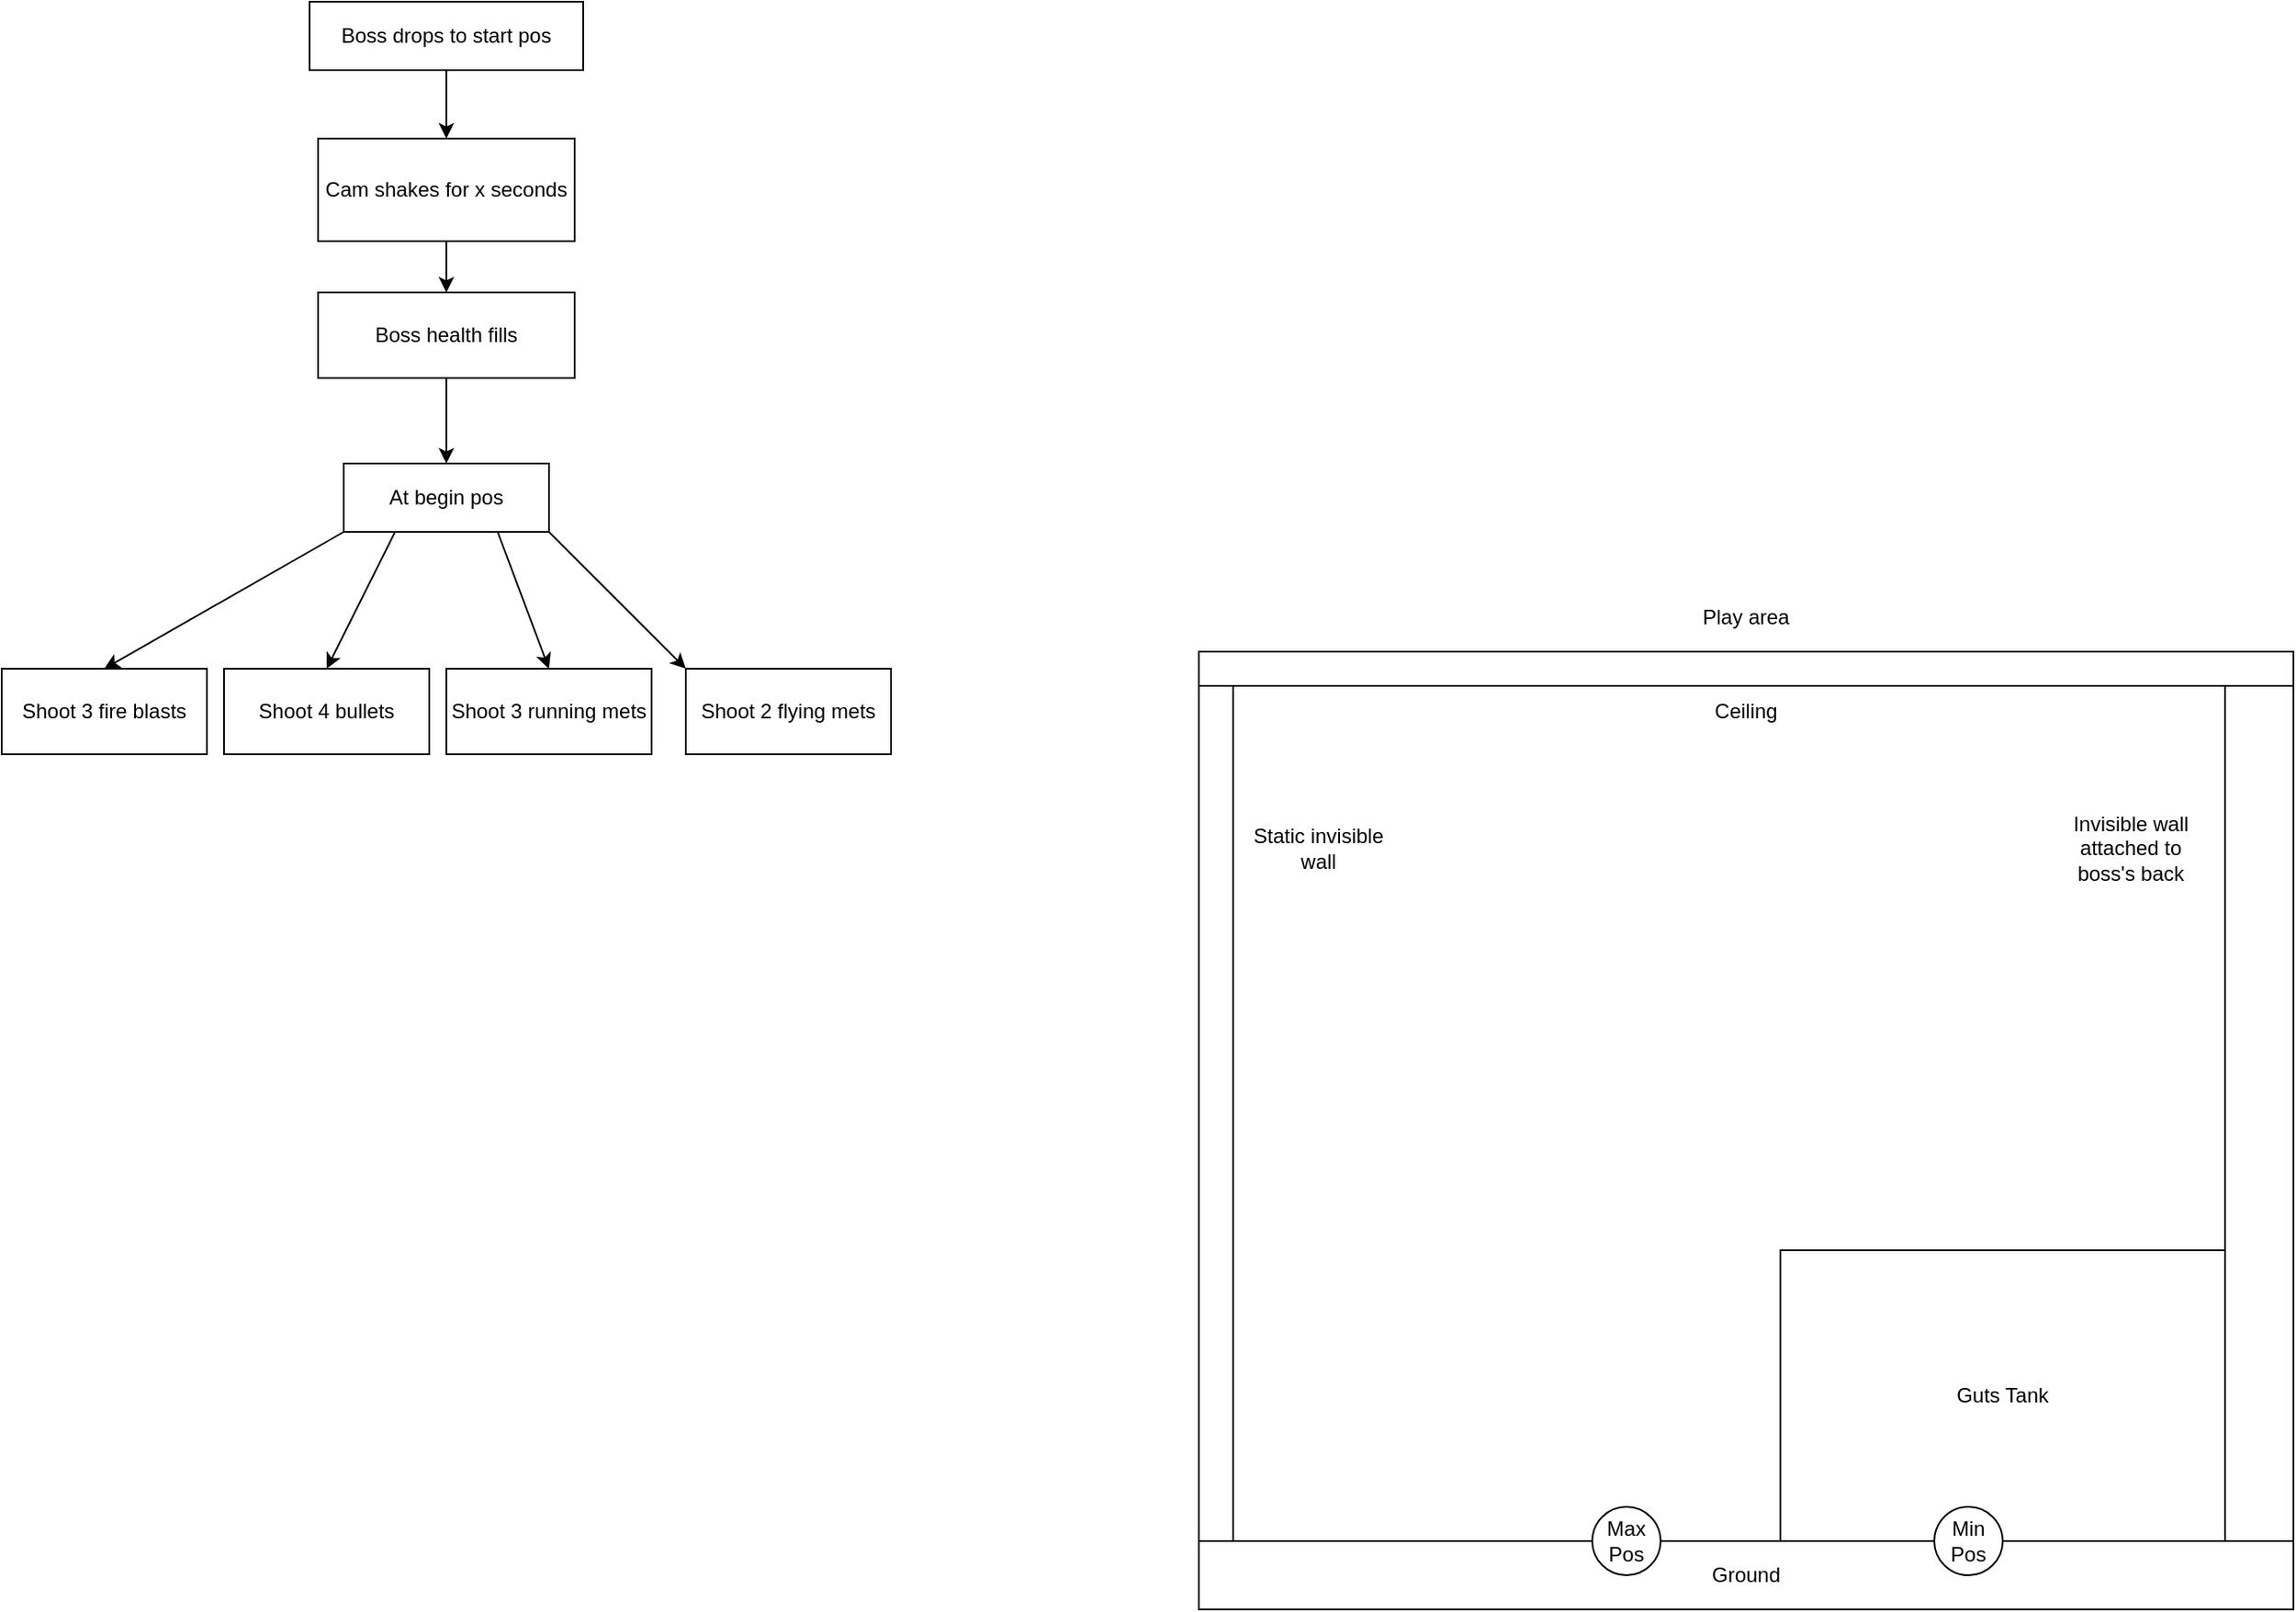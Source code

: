 <mxfile version="24.7.17">
  <diagram id="C5RBs43oDa-KdzZeNtuy" name="Page-1">
    <mxGraphModel dx="1114" dy="2007" grid="1" gridSize="10" guides="1" tooltips="1" connect="1" arrows="1" fold="1" page="1" pageScale="1" pageWidth="827" pageHeight="1169" math="0" shadow="0">
      <root>
        <mxCell id="WIyWlLk6GJQsqaUBKTNV-0" />
        <mxCell id="WIyWlLk6GJQsqaUBKTNV-1" parent="WIyWlLk6GJQsqaUBKTNV-0" />
        <mxCell id="16DGvtkIrXTCnWnW5mJ5-0" value="At begin pos" style="rounded=0;whiteSpace=wrap;html=1;" parent="WIyWlLk6GJQsqaUBKTNV-1" vertex="1">
          <mxGeometry x="480" y="40" width="120" height="40" as="geometry" />
        </mxCell>
        <mxCell id="16DGvtkIrXTCnWnW5mJ5-18" value="" style="rounded=0;whiteSpace=wrap;html=1;" parent="WIyWlLk6GJQsqaUBKTNV-1" vertex="1">
          <mxGeometry x="980" y="150" width="640" height="560" as="geometry" />
        </mxCell>
        <mxCell id="16DGvtkIrXTCnWnW5mJ5-19" value="" style="rounded=0;whiteSpace=wrap;html=1;" parent="WIyWlLk6GJQsqaUBKTNV-1" vertex="1">
          <mxGeometry x="1580" y="150" width="40" height="560" as="geometry" />
        </mxCell>
        <mxCell id="16DGvtkIrXTCnWnW5mJ5-20" value="Ground" style="rounded=0;whiteSpace=wrap;html=1;" parent="WIyWlLk6GJQsqaUBKTNV-1" vertex="1">
          <mxGeometry x="980" y="670" width="640" height="40" as="geometry" />
        </mxCell>
        <mxCell id="16DGvtkIrXTCnWnW5mJ5-21" value="Play area" style="text;html=1;strokeColor=none;fillColor=none;align=center;verticalAlign=middle;whiteSpace=wrap;rounded=0;" parent="WIyWlLk6GJQsqaUBKTNV-1" vertex="1">
          <mxGeometry x="1175" y="110" width="250" height="40" as="geometry" />
        </mxCell>
        <mxCell id="16DGvtkIrXTCnWnW5mJ5-22" value="" style="rounded=0;whiteSpace=wrap;html=1;" parent="WIyWlLk6GJQsqaUBKTNV-1" vertex="1">
          <mxGeometry x="980" y="150" width="20" height="520" as="geometry" />
        </mxCell>
        <mxCell id="16DGvtkIrXTCnWnW5mJ5-23" value="" style="rounded=0;whiteSpace=wrap;html=1;" parent="WIyWlLk6GJQsqaUBKTNV-1" vertex="1">
          <mxGeometry x="980" y="150" width="640" height="20" as="geometry" />
        </mxCell>
        <mxCell id="16DGvtkIrXTCnWnW5mJ5-24" value="Static invisible wall" style="text;html=1;strokeColor=none;fillColor=none;align=center;verticalAlign=middle;whiteSpace=wrap;rounded=0;" parent="WIyWlLk6GJQsqaUBKTNV-1" vertex="1">
          <mxGeometry x="1010" y="250" width="80" height="30" as="geometry" />
        </mxCell>
        <mxCell id="16DGvtkIrXTCnWnW5mJ5-25" value="Ceiling" style="text;html=1;strokeColor=none;fillColor=none;align=center;verticalAlign=middle;whiteSpace=wrap;rounded=0;" parent="WIyWlLk6GJQsqaUBKTNV-1" vertex="1">
          <mxGeometry x="1270" y="170" width="60" height="30" as="geometry" />
        </mxCell>
        <mxCell id="16DGvtkIrXTCnWnW5mJ5-27" value="Invisible wall attached to boss&#39;s back" style="text;html=1;strokeColor=none;fillColor=none;align=center;verticalAlign=middle;whiteSpace=wrap;rounded=0;" parent="WIyWlLk6GJQsqaUBKTNV-1" vertex="1">
          <mxGeometry x="1480" y="250" width="90" height="30" as="geometry" />
        </mxCell>
        <mxCell id="16DGvtkIrXTCnWnW5mJ5-28" value="Guts Tank" style="rounded=0;whiteSpace=wrap;html=1;" parent="WIyWlLk6GJQsqaUBKTNV-1" vertex="1">
          <mxGeometry x="1320" y="500" width="260" height="170" as="geometry" />
        </mxCell>
        <mxCell id="16DGvtkIrXTCnWnW5mJ5-29" value="Max Pos" style="ellipse;whiteSpace=wrap;html=1;aspect=fixed;" parent="WIyWlLk6GJQsqaUBKTNV-1" vertex="1">
          <mxGeometry x="1210" y="650" width="40" height="40" as="geometry" />
        </mxCell>
        <mxCell id="16DGvtkIrXTCnWnW5mJ5-30" value="Min Pos" style="ellipse;whiteSpace=wrap;html=1;aspect=fixed;" parent="WIyWlLk6GJQsqaUBKTNV-1" vertex="1">
          <mxGeometry x="1410" y="650" width="40" height="40" as="geometry" />
        </mxCell>
        <mxCell id="16DGvtkIrXTCnWnW5mJ5-31" value="Shoot 3 fire blasts" style="rounded=0;whiteSpace=wrap;html=1;" parent="WIyWlLk6GJQsqaUBKTNV-1" vertex="1">
          <mxGeometry x="280" y="160" width="120" height="50" as="geometry" />
        </mxCell>
        <mxCell id="16DGvtkIrXTCnWnW5mJ5-32" value="" style="endArrow=classic;html=1;rounded=0;entryX=0.5;entryY=0;entryDx=0;entryDy=0;exitX=0;exitY=1;exitDx=0;exitDy=0;" parent="WIyWlLk6GJQsqaUBKTNV-1" source="16DGvtkIrXTCnWnW5mJ5-0" target="16DGvtkIrXTCnWnW5mJ5-31" edge="1">
          <mxGeometry width="50" height="50" relative="1" as="geometry">
            <mxPoint x="540" y="80" as="sourcePoint" />
            <mxPoint x="590" y="30" as="targetPoint" />
          </mxGeometry>
        </mxCell>
        <mxCell id="16DGvtkIrXTCnWnW5mJ5-35" value="Shoot 3 running mets" style="rounded=0;whiteSpace=wrap;html=1;" parent="WIyWlLk6GJQsqaUBKTNV-1" vertex="1">
          <mxGeometry x="540" y="160" width="120" height="50" as="geometry" />
        </mxCell>
        <mxCell id="16DGvtkIrXTCnWnW5mJ5-36" value="Shoot 2 flying mets" style="rounded=0;whiteSpace=wrap;html=1;" parent="WIyWlLk6GJQsqaUBKTNV-1" vertex="1">
          <mxGeometry x="680" y="160" width="120" height="50" as="geometry" />
        </mxCell>
        <mxCell id="16DGvtkIrXTCnWnW5mJ5-37" value="" style="endArrow=classic;html=1;rounded=0;entryX=0.5;entryY=0;entryDx=0;entryDy=0;exitX=0.75;exitY=1;exitDx=0;exitDy=0;" parent="WIyWlLk6GJQsqaUBKTNV-1" source="16DGvtkIrXTCnWnW5mJ5-0" target="16DGvtkIrXTCnWnW5mJ5-35" edge="1">
          <mxGeometry width="50" height="50" relative="1" as="geometry">
            <mxPoint x="520" y="80" as="sourcePoint" />
            <mxPoint x="570" y="30" as="targetPoint" />
          </mxGeometry>
        </mxCell>
        <mxCell id="16DGvtkIrXTCnWnW5mJ5-39" value="" style="endArrow=classic;html=1;rounded=0;entryX=0;entryY=0;entryDx=0;entryDy=0;" parent="WIyWlLk6GJQsqaUBKTNV-1" target="16DGvtkIrXTCnWnW5mJ5-36" edge="1">
          <mxGeometry width="50" height="50" relative="1" as="geometry">
            <mxPoint x="600" y="80" as="sourcePoint" />
            <mxPoint x="650" y="30" as="targetPoint" />
          </mxGeometry>
        </mxCell>
        <mxCell id="16DGvtkIrXTCnWnW5mJ5-45" value="Shoot 4 bullets" style="rounded=0;whiteSpace=wrap;html=1;" parent="WIyWlLk6GJQsqaUBKTNV-1" vertex="1">
          <mxGeometry x="410" y="160" width="120" height="50" as="geometry" />
        </mxCell>
        <mxCell id="16DGvtkIrXTCnWnW5mJ5-47" value="" style="endArrow=classic;html=1;rounded=0;exitX=0.25;exitY=1;exitDx=0;exitDy=0;entryX=0.5;entryY=0;entryDx=0;entryDy=0;" parent="WIyWlLk6GJQsqaUBKTNV-1" source="16DGvtkIrXTCnWnW5mJ5-0" target="16DGvtkIrXTCnWnW5mJ5-45" edge="1">
          <mxGeometry x="1" y="260" width="50" height="50" relative="1" as="geometry">
            <mxPoint x="426" y="40" as="sourcePoint" />
            <mxPoint x="401" y="160" as="targetPoint" />
            <mxPoint x="29" y="-77" as="offset" />
          </mxGeometry>
        </mxCell>
        <mxCell id="16DGvtkIrXTCnWnW5mJ5-48" value="Boss drops to start pos" style="rounded=0;whiteSpace=wrap;html=1;" parent="WIyWlLk6GJQsqaUBKTNV-1" vertex="1">
          <mxGeometry x="460" y="-230" width="160" height="40" as="geometry" />
        </mxCell>
        <mxCell id="16DGvtkIrXTCnWnW5mJ5-49" value="" style="endArrow=classic;html=1;rounded=0;" parent="WIyWlLk6GJQsqaUBKTNV-1" source="16DGvtkIrXTCnWnW5mJ5-48" target="16DGvtkIrXTCnWnW5mJ5-50" edge="1">
          <mxGeometry width="50" height="50" relative="1" as="geometry">
            <mxPoint x="540" y="-190" as="sourcePoint" />
            <mxPoint x="540" y="-150" as="targetPoint" />
          </mxGeometry>
        </mxCell>
        <mxCell id="16DGvtkIrXTCnWnW5mJ5-50" value="Cam shakes for x seconds" style="rounded=0;whiteSpace=wrap;html=1;" parent="WIyWlLk6GJQsqaUBKTNV-1" vertex="1">
          <mxGeometry x="465" y="-150" width="150" height="60" as="geometry" />
        </mxCell>
        <mxCell id="16DGvtkIrXTCnWnW5mJ5-51" value="Boss health fills" style="rounded=0;whiteSpace=wrap;html=1;" parent="WIyWlLk6GJQsqaUBKTNV-1" vertex="1">
          <mxGeometry x="465" y="-60" width="150" height="50" as="geometry" />
        </mxCell>
        <mxCell id="16DGvtkIrXTCnWnW5mJ5-52" value="" style="endArrow=classic;html=1;rounded=0;entryX=0.5;entryY=0;entryDx=0;entryDy=0;" parent="WIyWlLk6GJQsqaUBKTNV-1" source="16DGvtkIrXTCnWnW5mJ5-50" target="16DGvtkIrXTCnWnW5mJ5-51" edge="1">
          <mxGeometry width="50" height="50" relative="1" as="geometry">
            <mxPoint x="540" y="-90" as="sourcePoint" />
            <mxPoint x="590" y="-140" as="targetPoint" />
          </mxGeometry>
        </mxCell>
        <mxCell id="16DGvtkIrXTCnWnW5mJ5-53" value="" style="endArrow=classic;html=1;rounded=0;entryX=0.5;entryY=0;entryDx=0;entryDy=0;" parent="WIyWlLk6GJQsqaUBKTNV-1" source="16DGvtkIrXTCnWnW5mJ5-51" target="16DGvtkIrXTCnWnW5mJ5-0" edge="1">
          <mxGeometry width="50" height="50" relative="1" as="geometry">
            <mxPoint x="540" y="-10" as="sourcePoint" />
            <mxPoint x="590" y="-60" as="targetPoint" />
          </mxGeometry>
        </mxCell>
      </root>
    </mxGraphModel>
  </diagram>
</mxfile>
